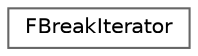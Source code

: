 digraph "Graphical Class Hierarchy"
{
 // INTERACTIVE_SVG=YES
 // LATEX_PDF_SIZE
  bgcolor="transparent";
  edge [fontname=Helvetica,fontsize=10,labelfontname=Helvetica,labelfontsize=10];
  node [fontname=Helvetica,fontsize=10,shape=box,height=0.2,width=0.4];
  rankdir="LR";
  Node0 [id="Node000000",label="FBreakIterator",height=0.2,width=0.4,color="grey40", fillcolor="white", style="filled",URL="$d8/dca/structFBreakIterator.html",tooltip=" "];
}
